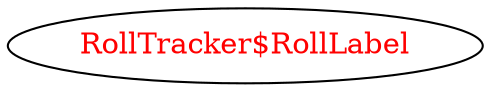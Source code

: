 digraph dependencyGraph {
 concentrate=true;
 ranksep="2.0";
 rankdir="LR"; 
 splines="ortho";
"RollTracker$RollLabel" [fontcolor="red"];
}
